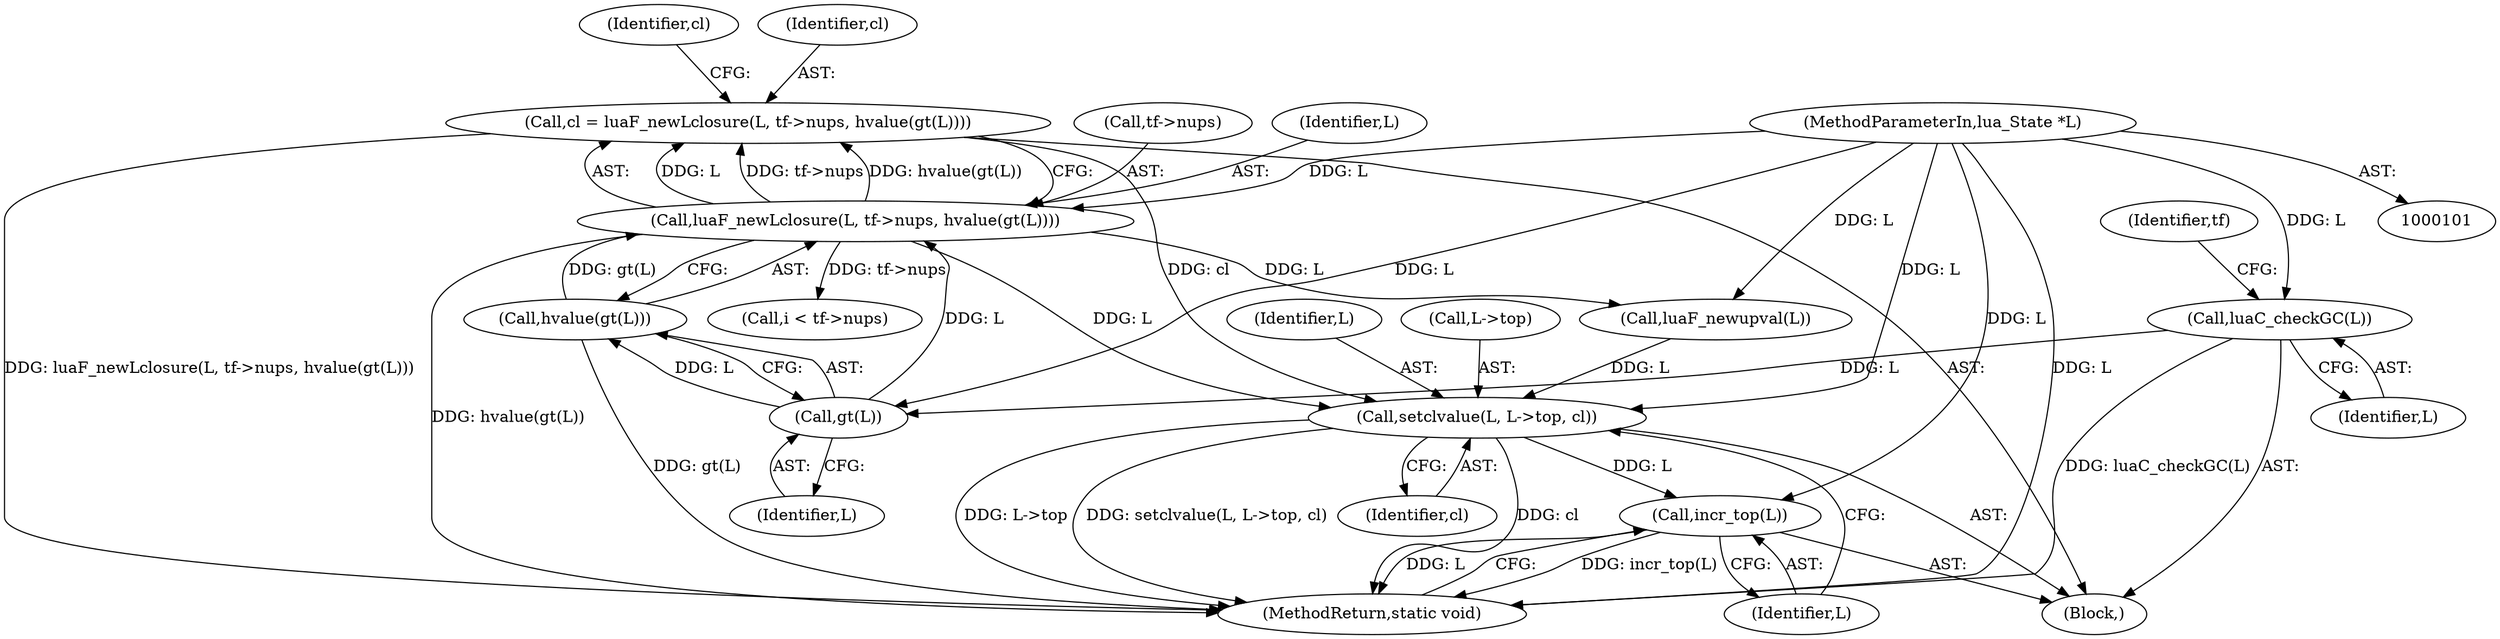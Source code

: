 digraph "0_redis_fdf9d455098f54f7666c702ae464e6ea21e25411@pointer" {
"1000135" [label="(Call,cl = luaF_newLclosure(L, tf->nups, hvalue(gt(L))))"];
"1000137" [label="(Call,luaF_newLclosure(L, tf->nups, hvalue(gt(L))))"];
"1000143" [label="(Call,gt(L))"];
"1000115" [label="(Call,luaC_checkGC(L))"];
"1000102" [label="(MethodParameterIn,lua_State *L)"];
"1000142" [label="(Call,hvalue(gt(L)))"];
"1000173" [label="(Call,setclvalue(L, L->top, cl))"];
"1000179" [label="(Call,incr_top(L))"];
"1000180" [label="(Identifier,L)"];
"1000137" [label="(Call,luaF_newLclosure(L, tf->nups, hvalue(gt(L))))"];
"1000148" [label="(Identifier,cl)"];
"1000136" [label="(Identifier,cl)"];
"1000143" [label="(Call,gt(L))"];
"1000179" [label="(Call,incr_top(L))"];
"1000104" [label="(Block,)"];
"1000174" [label="(Identifier,L)"];
"1000116" [label="(Identifier,L)"];
"1000178" [label="(Identifier,cl)"];
"1000144" [label="(Identifier,L)"];
"1000181" [label="(MethodReturn,static void)"];
"1000115" [label="(Call,luaC_checkGC(L))"];
"1000142" [label="(Call,hvalue(gt(L)))"];
"1000156" [label="(Call,i < tf->nups)"];
"1000175" [label="(Call,L->top)"];
"1000173" [label="(Call,setclvalue(L, L->top, cl))"];
"1000118" [label="(Identifier,tf)"];
"1000135" [label="(Call,cl = luaF_newLclosure(L, tf->nups, hvalue(gt(L))))"];
"1000139" [label="(Call,tf->nups)"];
"1000171" [label="(Call,luaF_newupval(L))"];
"1000138" [label="(Identifier,L)"];
"1000102" [label="(MethodParameterIn,lua_State *L)"];
"1000135" -> "1000104"  [label="AST: "];
"1000135" -> "1000137"  [label="CFG: "];
"1000136" -> "1000135"  [label="AST: "];
"1000137" -> "1000135"  [label="AST: "];
"1000148" -> "1000135"  [label="CFG: "];
"1000135" -> "1000181"  [label="DDG: luaF_newLclosure(L, tf->nups, hvalue(gt(L)))"];
"1000137" -> "1000135"  [label="DDG: L"];
"1000137" -> "1000135"  [label="DDG: tf->nups"];
"1000137" -> "1000135"  [label="DDG: hvalue(gt(L))"];
"1000135" -> "1000173"  [label="DDG: cl"];
"1000137" -> "1000142"  [label="CFG: "];
"1000138" -> "1000137"  [label="AST: "];
"1000139" -> "1000137"  [label="AST: "];
"1000142" -> "1000137"  [label="AST: "];
"1000137" -> "1000181"  [label="DDG: hvalue(gt(L))"];
"1000143" -> "1000137"  [label="DDG: L"];
"1000102" -> "1000137"  [label="DDG: L"];
"1000142" -> "1000137"  [label="DDG: gt(L)"];
"1000137" -> "1000156"  [label="DDG: tf->nups"];
"1000137" -> "1000171"  [label="DDG: L"];
"1000137" -> "1000173"  [label="DDG: L"];
"1000143" -> "1000142"  [label="AST: "];
"1000143" -> "1000144"  [label="CFG: "];
"1000144" -> "1000143"  [label="AST: "];
"1000142" -> "1000143"  [label="CFG: "];
"1000143" -> "1000142"  [label="DDG: L"];
"1000115" -> "1000143"  [label="DDG: L"];
"1000102" -> "1000143"  [label="DDG: L"];
"1000115" -> "1000104"  [label="AST: "];
"1000115" -> "1000116"  [label="CFG: "];
"1000116" -> "1000115"  [label="AST: "];
"1000118" -> "1000115"  [label="CFG: "];
"1000115" -> "1000181"  [label="DDG: luaC_checkGC(L)"];
"1000102" -> "1000115"  [label="DDG: L"];
"1000102" -> "1000101"  [label="AST: "];
"1000102" -> "1000181"  [label="DDG: L"];
"1000102" -> "1000171"  [label="DDG: L"];
"1000102" -> "1000173"  [label="DDG: L"];
"1000102" -> "1000179"  [label="DDG: L"];
"1000142" -> "1000181"  [label="DDG: gt(L)"];
"1000173" -> "1000104"  [label="AST: "];
"1000173" -> "1000178"  [label="CFG: "];
"1000174" -> "1000173"  [label="AST: "];
"1000175" -> "1000173"  [label="AST: "];
"1000178" -> "1000173"  [label="AST: "];
"1000180" -> "1000173"  [label="CFG: "];
"1000173" -> "1000181"  [label="DDG: cl"];
"1000173" -> "1000181"  [label="DDG: setclvalue(L, L->top, cl)"];
"1000173" -> "1000181"  [label="DDG: L->top"];
"1000171" -> "1000173"  [label="DDG: L"];
"1000173" -> "1000179"  [label="DDG: L"];
"1000179" -> "1000104"  [label="AST: "];
"1000179" -> "1000180"  [label="CFG: "];
"1000180" -> "1000179"  [label="AST: "];
"1000181" -> "1000179"  [label="CFG: "];
"1000179" -> "1000181"  [label="DDG: incr_top(L)"];
"1000179" -> "1000181"  [label="DDG: L"];
}
